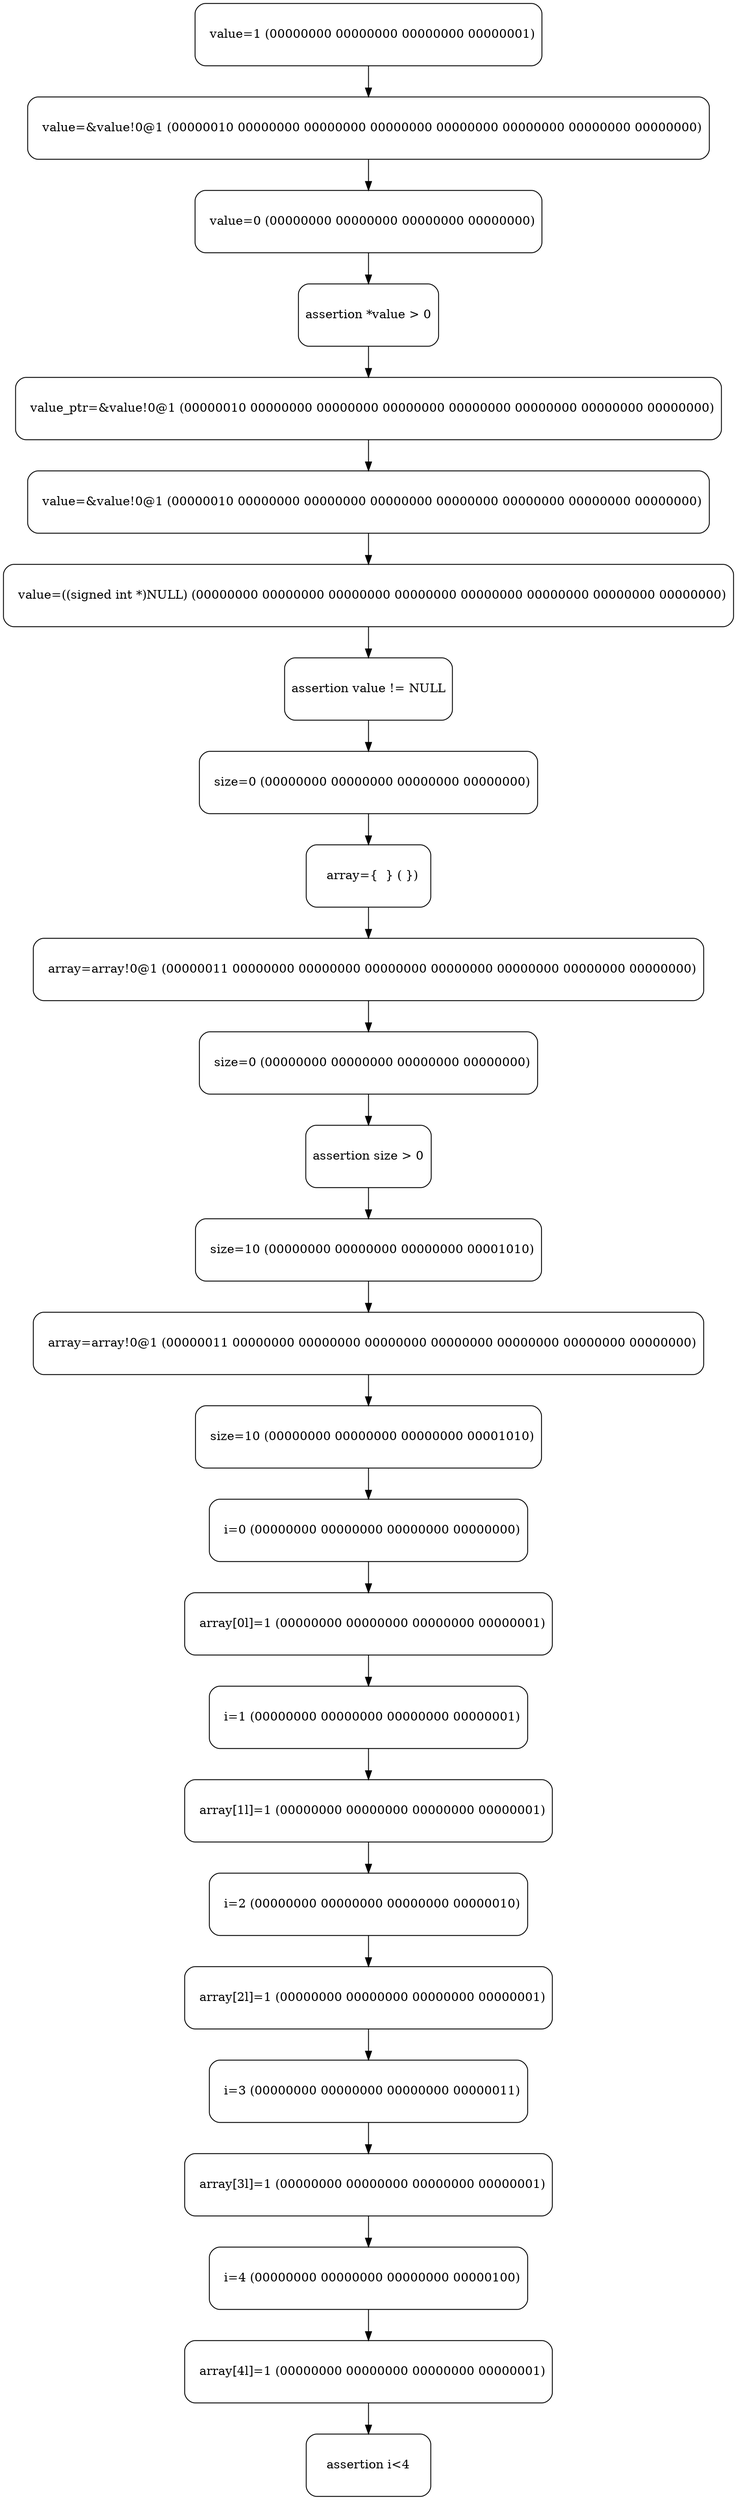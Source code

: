 // Assertion Tracing
digraph {
	"  value=1 (00000000 00000000 00000000 00000001)
_0" [label="  value=1 (00000000 00000000 00000000 00000001)
" height=1 shape=box style=rounded width=2]
	"  value=&value!0@1 (00000010 00000000 00000000 00000000 00000000 00000000 00000000 00000000)
_1" [label="  value=&value!0@1 (00000010 00000000 00000000 00000000 00000000 00000000 00000000 00000000)
" height=1 shape=box style=rounded width=2]
	"  value=1 (00000000 00000000 00000000 00000001)
_0" -> "  value=&value!0@1 (00000010 00000000 00000000 00000000 00000000 00000000 00000000 00000000)
_1"
	"  value=0 (00000000 00000000 00000000 00000000)
_2" [label="  value=0 (00000000 00000000 00000000 00000000)
" height=1 shape=box style=rounded width=2]
	"  value=&value!0@1 (00000010 00000000 00000000 00000000 00000000 00000000 00000000 00000000)
_1" -> "  value=0 (00000000 00000000 00000000 00000000)
_2"
	"assertion *value > 0_3" [label="assertion *value > 0" height=1 shape=box style=rounded width=2]
	"  value=0 (00000000 00000000 00000000 00000000)
_2" -> "assertion *value > 0_3"
	"  value_ptr=&value!0@1 (00000010 00000000 00000000 00000000 00000000 00000000 00000000 00000000)
_4" [label="  value_ptr=&value!0@1 (00000010 00000000 00000000 00000000 00000000 00000000 00000000 00000000)
" height=1 shape=box style=rounded width=2]
	"assertion *value > 0_3" -> "  value_ptr=&value!0@1 (00000010 00000000 00000000 00000000 00000000 00000000 00000000 00000000)
_4"
	"  value=&value!0@1 (00000010 00000000 00000000 00000000 00000000 00000000 00000000 00000000)
_5" [label="  value=&value!0@1 (00000010 00000000 00000000 00000000 00000000 00000000 00000000 00000000)
" height=1 shape=box style=rounded width=2]
	"  value_ptr=&value!0@1 (00000010 00000000 00000000 00000000 00000000 00000000 00000000 00000000)
_4" -> "  value=&value!0@1 (00000010 00000000 00000000 00000000 00000000 00000000 00000000 00000000)
_5"
	"  value=((signed int *)NULL) (00000000 00000000 00000000 00000000 00000000 00000000 00000000 00000000)
_6" [label="  value=((signed int *)NULL) (00000000 00000000 00000000 00000000 00000000 00000000 00000000 00000000)
" height=1 shape=box style=rounded width=2]
	"  value=&value!0@1 (00000010 00000000 00000000 00000000 00000000 00000000 00000000 00000000)
_5" -> "  value=((signed int *)NULL) (00000000 00000000 00000000 00000000 00000000 00000000 00000000 00000000)
_6"
	"assertion value != NULL_7" [label="assertion value != NULL" height=1 shape=box style=rounded width=2]
	"  value=((signed int *)NULL) (00000000 00000000 00000000 00000000 00000000 00000000 00000000 00000000)
_6" -> "assertion value != NULL_7"
	"  size=0 (00000000 00000000 00000000 00000000)
_8" [label="  size=0 (00000000 00000000 00000000 00000000)
" height=1 shape=box style=rounded width=2]
	"assertion value != NULL_7" -> "  size=0 (00000000 00000000 00000000 00000000)
_8"
	"  array={  } ( })
_9" [label="  array={  } ( })
" height=1 shape=box style=rounded width=2]
	"  size=0 (00000000 00000000 00000000 00000000)
_8" -> "  array={  } ( })
_9"
	"  array=array!0@1 (00000011 00000000 00000000 00000000 00000000 00000000 00000000 00000000)
_10" [label="  array=array!0@1 (00000011 00000000 00000000 00000000 00000000 00000000 00000000 00000000)
" height=1 shape=box style=rounded width=2]
	"  array={  } ( })
_9" -> "  array=array!0@1 (00000011 00000000 00000000 00000000 00000000 00000000 00000000 00000000)
_10"
	"  size=0 (00000000 00000000 00000000 00000000)
_11" [label="  size=0 (00000000 00000000 00000000 00000000)
" height=1 shape=box style=rounded width=2]
	"  array=array!0@1 (00000011 00000000 00000000 00000000 00000000 00000000 00000000 00000000)
_10" -> "  size=0 (00000000 00000000 00000000 00000000)
_11"
	"assertion size > 0_12" [label="assertion size > 0" height=1 shape=box style=rounded width=2]
	"  size=0 (00000000 00000000 00000000 00000000)
_11" -> "assertion size > 0_12"
	"  size=10 (00000000 00000000 00000000 00001010)
_13" [label="  size=10 (00000000 00000000 00000000 00001010)
" height=1 shape=box style=rounded width=2]
	"assertion size > 0_12" -> "  size=10 (00000000 00000000 00000000 00001010)
_13"
	"  array=array!0@1 (00000011 00000000 00000000 00000000 00000000 00000000 00000000 00000000)
_14" [label="  array=array!0@1 (00000011 00000000 00000000 00000000 00000000 00000000 00000000 00000000)
" height=1 shape=box style=rounded width=2]
	"  size=10 (00000000 00000000 00000000 00001010)
_13" -> "  array=array!0@1 (00000011 00000000 00000000 00000000 00000000 00000000 00000000 00000000)
_14"
	"  size=10 (00000000 00000000 00000000 00001010)
_15" [label="  size=10 (00000000 00000000 00000000 00001010)
" height=1 shape=box style=rounded width=2]
	"  array=array!0@1 (00000011 00000000 00000000 00000000 00000000 00000000 00000000 00000000)
_14" -> "  size=10 (00000000 00000000 00000000 00001010)
_15"
	"  i=0 (00000000 00000000 00000000 00000000)
_16" [label="  i=0 (00000000 00000000 00000000 00000000)
" height=1 shape=box style=rounded width=2]
	"  size=10 (00000000 00000000 00000000 00001010)
_15" -> "  i=0 (00000000 00000000 00000000 00000000)
_16"
	"  array[0l]=1 (00000000 00000000 00000000 00000001)
_17" [label="  array[0l]=1 (00000000 00000000 00000000 00000001)
" height=1 shape=box style=rounded width=2]
	"  i=0 (00000000 00000000 00000000 00000000)
_16" -> "  array[0l]=1 (00000000 00000000 00000000 00000001)
_17"
	"  i=1 (00000000 00000000 00000000 00000001)
_18" [label="  i=1 (00000000 00000000 00000000 00000001)
" height=1 shape=box style=rounded width=2]
	"  array[0l]=1 (00000000 00000000 00000000 00000001)
_17" -> "  i=1 (00000000 00000000 00000000 00000001)
_18"
	"  array[1l]=1 (00000000 00000000 00000000 00000001)
_19" [label="  array[1l]=1 (00000000 00000000 00000000 00000001)
" height=1 shape=box style=rounded width=2]
	"  i=1 (00000000 00000000 00000000 00000001)
_18" -> "  array[1l]=1 (00000000 00000000 00000000 00000001)
_19"
	"  i=2 (00000000 00000000 00000000 00000010)
_20" [label="  i=2 (00000000 00000000 00000000 00000010)
" height=1 shape=box style=rounded width=2]
	"  array[1l]=1 (00000000 00000000 00000000 00000001)
_19" -> "  i=2 (00000000 00000000 00000000 00000010)
_20"
	"  array[2l]=1 (00000000 00000000 00000000 00000001)
_21" [label="  array[2l]=1 (00000000 00000000 00000000 00000001)
" height=1 shape=box style=rounded width=2]
	"  i=2 (00000000 00000000 00000000 00000010)
_20" -> "  array[2l]=1 (00000000 00000000 00000000 00000001)
_21"
	"  i=3 (00000000 00000000 00000000 00000011)
_22" [label="  i=3 (00000000 00000000 00000000 00000011)
" height=1 shape=box style=rounded width=2]
	"  array[2l]=1 (00000000 00000000 00000000 00000001)
_21" -> "  i=3 (00000000 00000000 00000000 00000011)
_22"
	"  array[3l]=1 (00000000 00000000 00000000 00000001)
_23" [label="  array[3l]=1 (00000000 00000000 00000000 00000001)
" height=1 shape=box style=rounded width=2]
	"  i=3 (00000000 00000000 00000000 00000011)
_22" -> "  array[3l]=1 (00000000 00000000 00000000 00000001)
_23"
	"  i=4 (00000000 00000000 00000000 00000100)
_24" [label="  i=4 (00000000 00000000 00000000 00000100)
" height=1 shape=box style=rounded width=2]
	"  array[3l]=1 (00000000 00000000 00000000 00000001)
_23" -> "  i=4 (00000000 00000000 00000000 00000100)
_24"
	"  array[4l]=1 (00000000 00000000 00000000 00000001)
_25" [label="  array[4l]=1 (00000000 00000000 00000000 00000001)
" height=1 shape=box style=rounded width=2]
	"  i=4 (00000000 00000000 00000000 00000100)
_24" -> "  array[4l]=1 (00000000 00000000 00000000 00000001)
_25"
	"assertion i<4_26" [label="assertion i<4" height=1 shape=box style=rounded width=2]
	"  array[4l]=1 (00000000 00000000 00000000 00000001)
_25" -> "assertion i<4_26"
}
